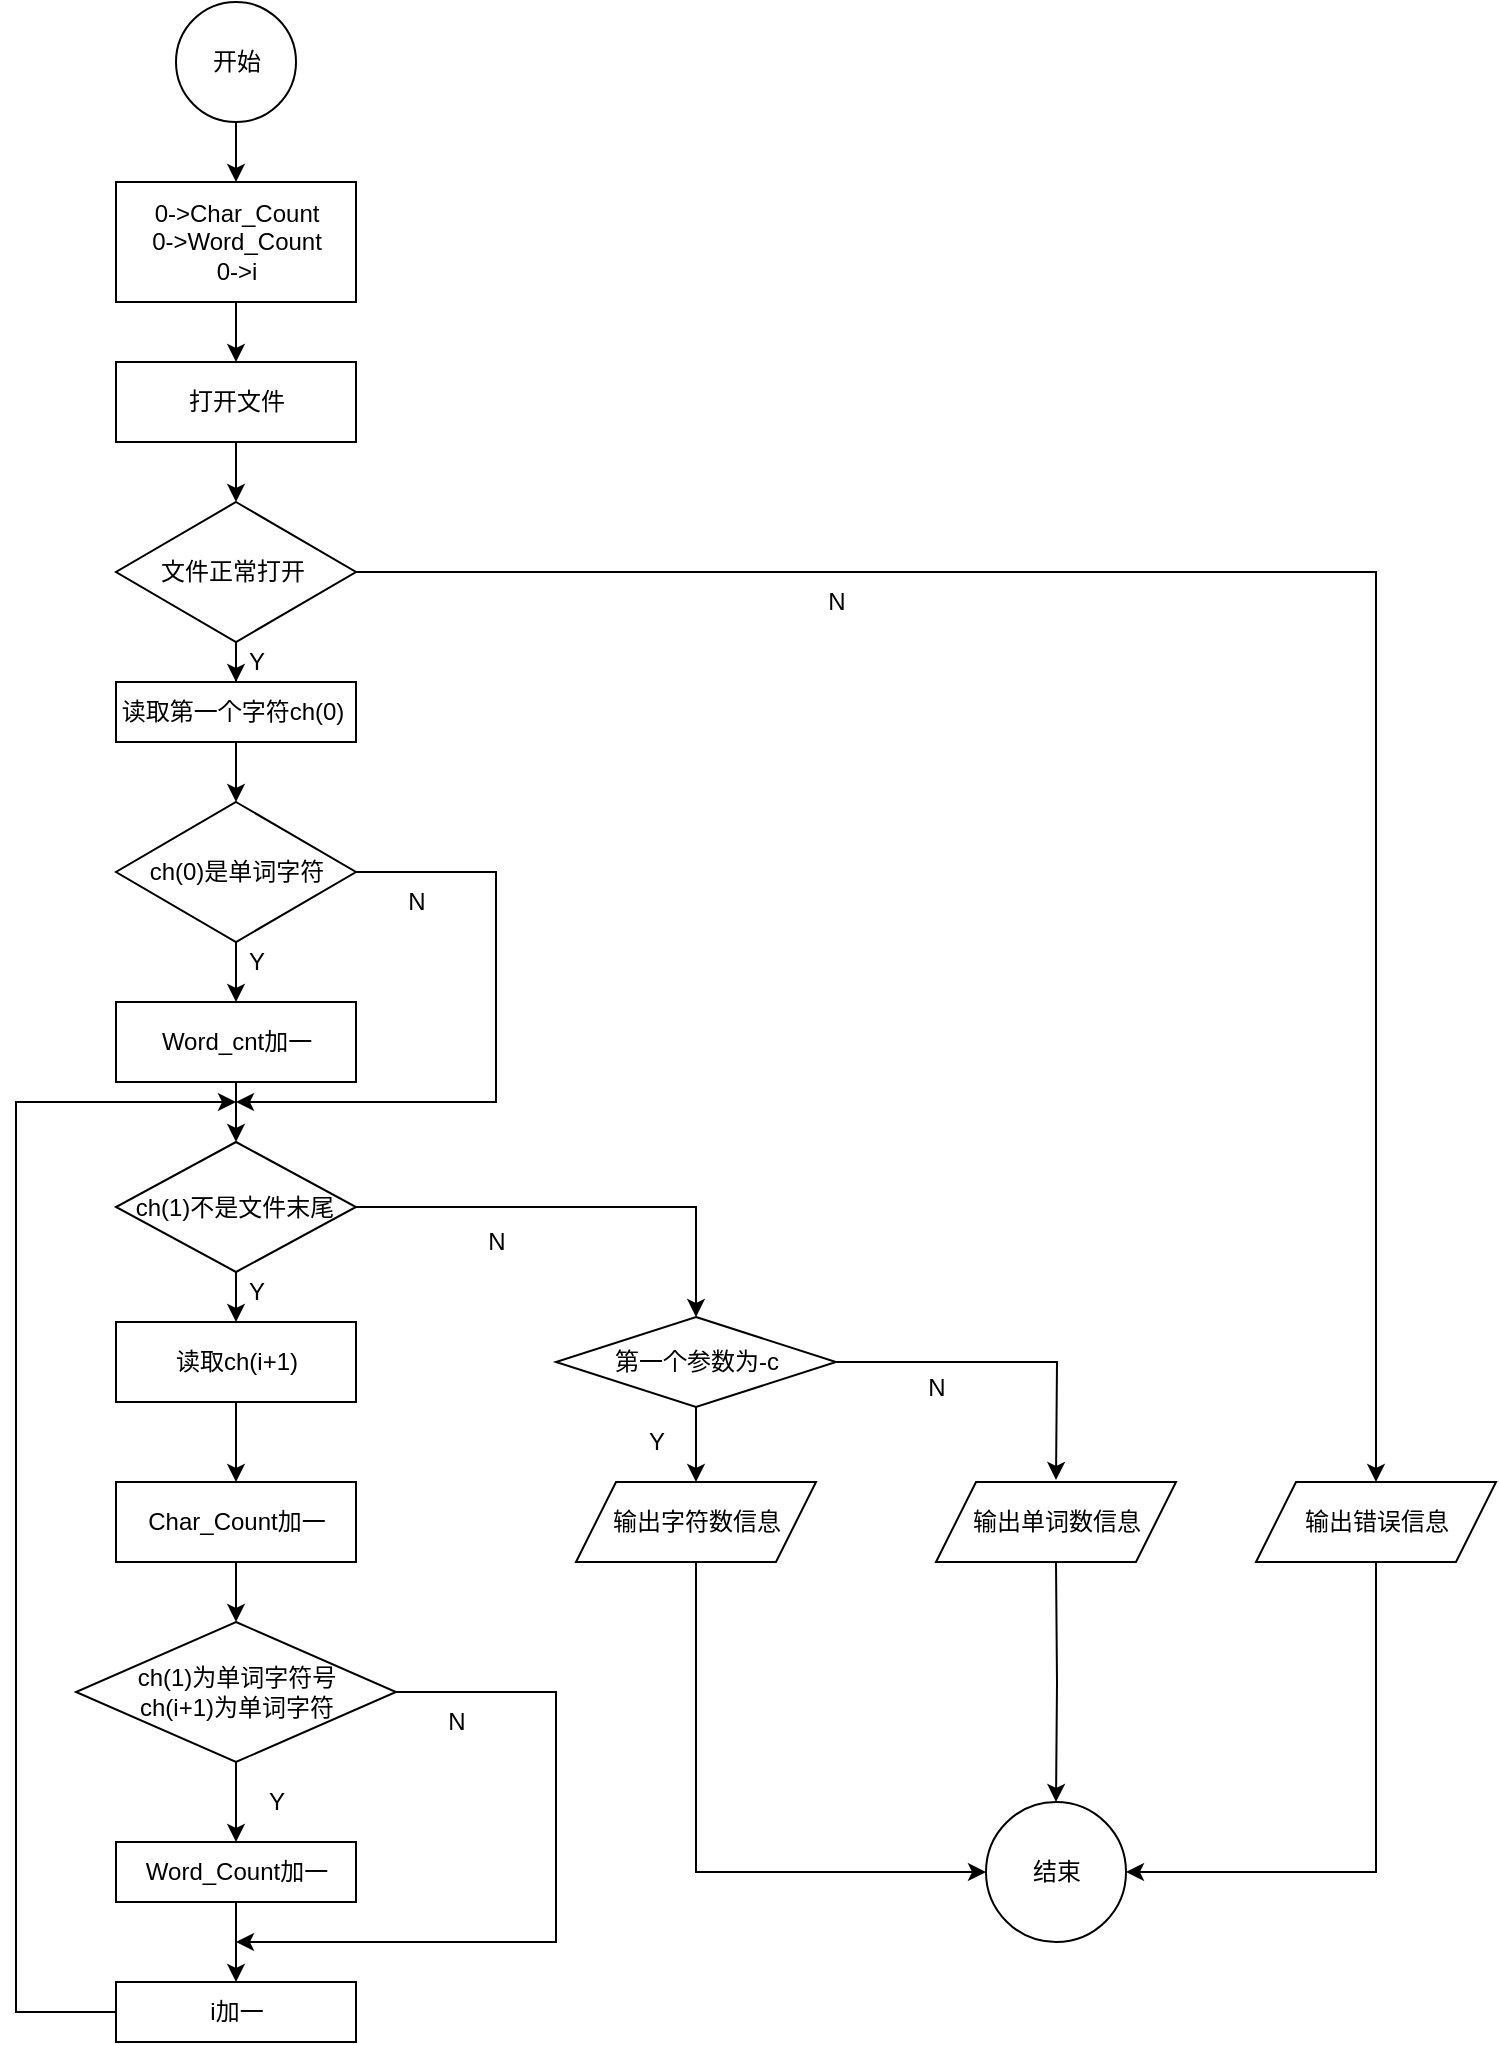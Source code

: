 <mxfile version="14.1.1" type="github">
  <diagram id="C5RBs43oDa-KdzZeNtuy" name="Page-1">
    <mxGraphModel dx="1730" dy="967" grid="1" gridSize="10" guides="1" tooltips="1" connect="1" arrows="1" fold="1" page="1" pageScale="1" pageWidth="827" pageHeight="1169" math="0" shadow="0">
      <root>
        <mxCell id="WIyWlLk6GJQsqaUBKTNV-0" />
        <mxCell id="WIyWlLk6GJQsqaUBKTNV-1" parent="WIyWlLk6GJQsqaUBKTNV-0" />
        <mxCell id="rh0tbwxw4eZGFIIcO_TE-48" value="" style="edgeStyle=orthogonalEdgeStyle;rounded=0;orthogonalLoop=1;jettySize=auto;html=1;" edge="1" parent="WIyWlLk6GJQsqaUBKTNV-1" source="rh0tbwxw4eZGFIIcO_TE-0" target="rh0tbwxw4eZGFIIcO_TE-36">
          <mxGeometry relative="1" as="geometry" />
        </mxCell>
        <object label="" 开始="" id="rh0tbwxw4eZGFIIcO_TE-0">
          <mxCell style="ellipse;whiteSpace=wrap;html=1;aspect=fixed;labelBackgroundColor=none;labelBorderColor=none;" vertex="1" parent="WIyWlLk6GJQsqaUBKTNV-1">
            <mxGeometry x="130" y="10" width="60" height="60" as="geometry" />
          </mxCell>
        </object>
        <mxCell id="rh0tbwxw4eZGFIIcO_TE-2" value="开始" style="text;html=1;align=center;verticalAlign=middle;resizable=0;points=[];autosize=1;" vertex="1" parent="WIyWlLk6GJQsqaUBKTNV-1">
          <mxGeometry x="140" y="30" width="40" height="20" as="geometry" />
        </mxCell>
        <mxCell id="rh0tbwxw4eZGFIIcO_TE-36" value="" style="rounded=0;whiteSpace=wrap;html=1;labelBackgroundColor=none;" vertex="1" parent="WIyWlLk6GJQsqaUBKTNV-1">
          <mxGeometry x="100" y="100" width="120" height="60" as="geometry" />
        </mxCell>
        <mxCell id="rh0tbwxw4eZGFIIcO_TE-37" value="0-&amp;gt;Char_Count&lt;br&gt;0-&amp;gt;Word_Count&lt;br&gt;0-&amp;gt;i" style="text;html=1;align=center;verticalAlign=middle;resizable=0;points=[];autosize=1;" vertex="1" parent="WIyWlLk6GJQsqaUBKTNV-1">
          <mxGeometry x="110" y="105" width="100" height="50" as="geometry" />
        </mxCell>
        <mxCell id="rh0tbwxw4eZGFIIcO_TE-51" value="" style="edgeStyle=orthogonalEdgeStyle;rounded=0;orthogonalLoop=1;jettySize=auto;html=1;" edge="1" parent="WIyWlLk6GJQsqaUBKTNV-1" source="rh0tbwxw4eZGFIIcO_TE-39" target="rh0tbwxw4eZGFIIcO_TE-50">
          <mxGeometry relative="1" as="geometry" />
        </mxCell>
        <mxCell id="rh0tbwxw4eZGFIIcO_TE-87" style="edgeStyle=orthogonalEdgeStyle;rounded=0;orthogonalLoop=1;jettySize=auto;html=1;entryX=0.5;entryY=0;entryDx=0;entryDy=0;" edge="1" parent="WIyWlLk6GJQsqaUBKTNV-1" source="rh0tbwxw4eZGFIIcO_TE-39" target="rh0tbwxw4eZGFIIcO_TE-79">
          <mxGeometry relative="1" as="geometry">
            <mxPoint x="730" y="740" as="targetPoint" />
          </mxGeometry>
        </mxCell>
        <mxCell id="rh0tbwxw4eZGFIIcO_TE-39" value="" style="rhombus;whiteSpace=wrap;html=1;labelBackgroundColor=none;" vertex="1" parent="WIyWlLk6GJQsqaUBKTNV-1">
          <mxGeometry x="100" y="260" width="120" height="70" as="geometry" />
        </mxCell>
        <mxCell id="rh0tbwxw4eZGFIIcO_TE-49" value="" style="edgeStyle=orthogonalEdgeStyle;rounded=0;orthogonalLoop=1;jettySize=auto;html=1;" edge="1" parent="WIyWlLk6GJQsqaUBKTNV-1" source="rh0tbwxw4eZGFIIcO_TE-40" target="rh0tbwxw4eZGFIIcO_TE-39">
          <mxGeometry relative="1" as="geometry" />
        </mxCell>
        <mxCell id="rh0tbwxw4eZGFIIcO_TE-40" value="" style="rounded=0;whiteSpace=wrap;html=1;labelBackgroundColor=none;" vertex="1" parent="WIyWlLk6GJQsqaUBKTNV-1">
          <mxGeometry x="100" y="190" width="120" height="40" as="geometry" />
        </mxCell>
        <mxCell id="rh0tbwxw4eZGFIIcO_TE-41" value="打开文件" style="text;html=1;align=center;verticalAlign=middle;resizable=0;points=[];autosize=1;" vertex="1" parent="WIyWlLk6GJQsqaUBKTNV-1">
          <mxGeometry x="130" y="200" width="60" height="20" as="geometry" />
        </mxCell>
        <mxCell id="rh0tbwxw4eZGFIIcO_TE-46" value="" style="endArrow=classic;html=1;exitX=0.5;exitY=1;exitDx=0;exitDy=0;entryX=0.5;entryY=0;entryDx=0;entryDy=0;" edge="1" parent="WIyWlLk6GJQsqaUBKTNV-1" source="rh0tbwxw4eZGFIIcO_TE-36" target="rh0tbwxw4eZGFIIcO_TE-40">
          <mxGeometry width="50" height="50" relative="1" as="geometry">
            <mxPoint x="390" y="230" as="sourcePoint" />
            <mxPoint x="440" y="180" as="targetPoint" />
          </mxGeometry>
        </mxCell>
        <mxCell id="rh0tbwxw4eZGFIIcO_TE-53" value="" style="edgeStyle=orthogonalEdgeStyle;rounded=0;orthogonalLoop=1;jettySize=auto;html=1;" edge="1" parent="WIyWlLk6GJQsqaUBKTNV-1" source="rh0tbwxw4eZGFIIcO_TE-50" target="rh0tbwxw4eZGFIIcO_TE-52">
          <mxGeometry relative="1" as="geometry" />
        </mxCell>
        <mxCell id="rh0tbwxw4eZGFIIcO_TE-50" value="" style="rounded=0;whiteSpace=wrap;html=1;labelBackgroundColor=none;" vertex="1" parent="WIyWlLk6GJQsqaUBKTNV-1">
          <mxGeometry x="100" y="350" width="120" height="30" as="geometry" />
        </mxCell>
        <mxCell id="rh0tbwxw4eZGFIIcO_TE-55" value="" style="edgeStyle=orthogonalEdgeStyle;rounded=0;orthogonalLoop=1;jettySize=auto;html=1;" edge="1" parent="WIyWlLk6GJQsqaUBKTNV-1" source="rh0tbwxw4eZGFIIcO_TE-52" target="rh0tbwxw4eZGFIIcO_TE-54">
          <mxGeometry relative="1" as="geometry" />
        </mxCell>
        <mxCell id="rh0tbwxw4eZGFIIcO_TE-111" style="edgeStyle=orthogonalEdgeStyle;rounded=0;orthogonalLoop=1;jettySize=auto;html=1;" edge="1" parent="WIyWlLk6GJQsqaUBKTNV-1" source="rh0tbwxw4eZGFIIcO_TE-52">
          <mxGeometry relative="1" as="geometry">
            <mxPoint x="160" y="560" as="targetPoint" />
            <Array as="points">
              <mxPoint x="290" y="445" />
              <mxPoint x="290" y="560" />
              <mxPoint x="230" y="560" />
            </Array>
          </mxGeometry>
        </mxCell>
        <mxCell id="rh0tbwxw4eZGFIIcO_TE-52" value="" style="rhombus;whiteSpace=wrap;html=1;labelBackgroundColor=none;" vertex="1" parent="WIyWlLk6GJQsqaUBKTNV-1">
          <mxGeometry x="100" y="410" width="120" height="70" as="geometry" />
        </mxCell>
        <mxCell id="rh0tbwxw4eZGFIIcO_TE-63" value="" style="edgeStyle=orthogonalEdgeStyle;rounded=0;orthogonalLoop=1;jettySize=auto;html=1;" edge="1" parent="WIyWlLk6GJQsqaUBKTNV-1" source="rh0tbwxw4eZGFIIcO_TE-54" target="rh0tbwxw4eZGFIIcO_TE-62">
          <mxGeometry relative="1" as="geometry" />
        </mxCell>
        <mxCell id="rh0tbwxw4eZGFIIcO_TE-54" value="" style="rounded=0;whiteSpace=wrap;html=1;labelBackgroundColor=none;" vertex="1" parent="WIyWlLk6GJQsqaUBKTNV-1">
          <mxGeometry x="100" y="510" width="120" height="40" as="geometry" />
        </mxCell>
        <mxCell id="rh0tbwxw4eZGFIIcO_TE-56" value="文件正常打开" style="text;html=1;align=center;verticalAlign=middle;resizable=0;points=[];autosize=1;" vertex="1" parent="WIyWlLk6GJQsqaUBKTNV-1">
          <mxGeometry x="113" y="285" width="90" height="20" as="geometry" />
        </mxCell>
        <mxCell id="rh0tbwxw4eZGFIIcO_TE-57" value="读取第一个字符ch(0)" style="text;html=1;align=center;verticalAlign=middle;resizable=0;points=[];autosize=1;" vertex="1" parent="WIyWlLk6GJQsqaUBKTNV-1">
          <mxGeometry x="93" y="355" width="130" height="20" as="geometry" />
        </mxCell>
        <mxCell id="rh0tbwxw4eZGFIIcO_TE-58" value="ch(0)是单词字符" style="text;html=1;align=center;verticalAlign=middle;resizable=0;points=[];autosize=1;" vertex="1" parent="WIyWlLk6GJQsqaUBKTNV-1">
          <mxGeometry x="110" y="435" width="100" height="20" as="geometry" />
        </mxCell>
        <mxCell id="rh0tbwxw4eZGFIIcO_TE-59" value="Y" style="text;html=1;align=center;verticalAlign=middle;resizable=0;points=[];autosize=1;" vertex="1" parent="WIyWlLk6GJQsqaUBKTNV-1">
          <mxGeometry x="160" y="330" width="20" height="20" as="geometry" />
        </mxCell>
        <mxCell id="rh0tbwxw4eZGFIIcO_TE-60" value="Y" style="text;html=1;align=center;verticalAlign=middle;resizable=0;points=[];autosize=1;" vertex="1" parent="WIyWlLk6GJQsqaUBKTNV-1">
          <mxGeometry x="160" y="480" width="20" height="20" as="geometry" />
        </mxCell>
        <mxCell id="rh0tbwxw4eZGFIIcO_TE-61" value="Word_cnt加一" style="text;html=1;align=center;verticalAlign=middle;resizable=0;points=[];autosize=1;" vertex="1" parent="WIyWlLk6GJQsqaUBKTNV-1">
          <mxGeometry x="115" y="520" width="90" height="20" as="geometry" />
        </mxCell>
        <mxCell id="rh0tbwxw4eZGFIIcO_TE-68" style="edgeStyle=orthogonalEdgeStyle;rounded=0;orthogonalLoop=1;jettySize=auto;html=1;entryX=0.5;entryY=0;entryDx=0;entryDy=0;" edge="1" parent="WIyWlLk6GJQsqaUBKTNV-1" source="rh0tbwxw4eZGFIIcO_TE-62" target="rh0tbwxw4eZGFIIcO_TE-65">
          <mxGeometry relative="1" as="geometry" />
        </mxCell>
        <mxCell id="rh0tbwxw4eZGFIIcO_TE-74" style="edgeStyle=orthogonalEdgeStyle;rounded=0;orthogonalLoop=1;jettySize=auto;html=1;entryX=0.5;entryY=0;entryDx=0;entryDy=0;" edge="1" parent="WIyWlLk6GJQsqaUBKTNV-1" source="rh0tbwxw4eZGFIIcO_TE-62" target="rh0tbwxw4eZGFIIcO_TE-73">
          <mxGeometry relative="1" as="geometry" />
        </mxCell>
        <mxCell id="rh0tbwxw4eZGFIIcO_TE-62" value="" style="rhombus;whiteSpace=wrap;html=1;labelBackgroundColor=none;" vertex="1" parent="WIyWlLk6GJQsqaUBKTNV-1">
          <mxGeometry x="100" y="580" width="120" height="65" as="geometry" />
        </mxCell>
        <mxCell id="rh0tbwxw4eZGFIIcO_TE-64" value="ch(1)不是文件末尾" style="text;html=1;align=center;verticalAlign=middle;resizable=0;points=[];autosize=1;" vertex="1" parent="WIyWlLk6GJQsqaUBKTNV-1">
          <mxGeometry x="104" y="602.5" width="110" height="20" as="geometry" />
        </mxCell>
        <mxCell id="rh0tbwxw4eZGFIIcO_TE-69" value="" style="edgeStyle=orthogonalEdgeStyle;rounded=0;orthogonalLoop=1;jettySize=auto;html=1;" edge="1" parent="WIyWlLk6GJQsqaUBKTNV-1" source="rh0tbwxw4eZGFIIcO_TE-65" target="rh0tbwxw4eZGFIIcO_TE-66">
          <mxGeometry relative="1" as="geometry" />
        </mxCell>
        <mxCell id="rh0tbwxw4eZGFIIcO_TE-65" value="" style="rounded=0;whiteSpace=wrap;html=1;labelBackgroundColor=none;" vertex="1" parent="WIyWlLk6GJQsqaUBKTNV-1">
          <mxGeometry x="100" y="670" width="120" height="40" as="geometry" />
        </mxCell>
        <mxCell id="rh0tbwxw4eZGFIIcO_TE-98" value="" style="edgeStyle=orthogonalEdgeStyle;rounded=0;orthogonalLoop=1;jettySize=auto;html=1;" edge="1" parent="WIyWlLk6GJQsqaUBKTNV-1" source="rh0tbwxw4eZGFIIcO_TE-66" target="rh0tbwxw4eZGFIIcO_TE-95">
          <mxGeometry relative="1" as="geometry" />
        </mxCell>
        <mxCell id="rh0tbwxw4eZGFIIcO_TE-66" value="" style="rounded=0;whiteSpace=wrap;html=1;labelBackgroundColor=none;" vertex="1" parent="WIyWlLk6GJQsqaUBKTNV-1">
          <mxGeometry x="100" y="750" width="120" height="40" as="geometry" />
        </mxCell>
        <mxCell id="rh0tbwxw4eZGFIIcO_TE-70" value="Y" style="text;html=1;align=center;verticalAlign=middle;resizable=0;points=[];autosize=1;" vertex="1" parent="WIyWlLk6GJQsqaUBKTNV-1">
          <mxGeometry x="160" y="645" width="20" height="20" as="geometry" />
        </mxCell>
        <mxCell id="rh0tbwxw4eZGFIIcO_TE-71" value="读取ch(i+1)" style="text;html=1;align=center;verticalAlign=middle;resizable=0;points=[];autosize=1;" vertex="1" parent="WIyWlLk6GJQsqaUBKTNV-1">
          <mxGeometry x="120" y="680" width="80" height="20" as="geometry" />
        </mxCell>
        <mxCell id="rh0tbwxw4eZGFIIcO_TE-72" value="Char_Count加一" style="text;html=1;align=center;verticalAlign=middle;resizable=0;points=[];autosize=1;" vertex="1" parent="WIyWlLk6GJQsqaUBKTNV-1">
          <mxGeometry x="110" y="760" width="100" height="20" as="geometry" />
        </mxCell>
        <mxCell id="rh0tbwxw4eZGFIIcO_TE-77" value="" style="edgeStyle=orthogonalEdgeStyle;rounded=0;orthogonalLoop=1;jettySize=auto;html=1;" edge="1" parent="WIyWlLk6GJQsqaUBKTNV-1" source="rh0tbwxw4eZGFIIcO_TE-73" target="rh0tbwxw4eZGFIIcO_TE-76">
          <mxGeometry relative="1" as="geometry" />
        </mxCell>
        <mxCell id="rh0tbwxw4eZGFIIcO_TE-84" style="edgeStyle=orthogonalEdgeStyle;rounded=0;orthogonalLoop=1;jettySize=auto;html=1;" edge="1" parent="WIyWlLk6GJQsqaUBKTNV-1" source="rh0tbwxw4eZGFIIcO_TE-73">
          <mxGeometry relative="1" as="geometry">
            <mxPoint x="570" y="749" as="targetPoint" />
          </mxGeometry>
        </mxCell>
        <mxCell id="rh0tbwxw4eZGFIIcO_TE-73" value="" style="rhombus;whiteSpace=wrap;html=1;labelBackgroundColor=none;" vertex="1" parent="WIyWlLk6GJQsqaUBKTNV-1">
          <mxGeometry x="320" y="667.5" width="140" height="45" as="geometry" />
        </mxCell>
        <mxCell id="rh0tbwxw4eZGFIIcO_TE-75" value="N" style="text;html=1;align=center;verticalAlign=middle;resizable=0;points=[];autosize=1;" vertex="1" parent="WIyWlLk6GJQsqaUBKTNV-1">
          <mxGeometry x="280" y="620" width="20" height="20" as="geometry" />
        </mxCell>
        <mxCell id="rh0tbwxw4eZGFIIcO_TE-92" style="edgeStyle=orthogonalEdgeStyle;rounded=0;orthogonalLoop=1;jettySize=auto;html=1;entryX=0;entryY=0.5;entryDx=0;entryDy=0;exitX=0.5;exitY=1;exitDx=0;exitDy=0;" edge="1" parent="WIyWlLk6GJQsqaUBKTNV-1" source="rh0tbwxw4eZGFIIcO_TE-76" target="rh0tbwxw4eZGFIIcO_TE-89">
          <mxGeometry relative="1" as="geometry" />
        </mxCell>
        <mxCell id="rh0tbwxw4eZGFIIcO_TE-76" value="" style="shape=parallelogram;perimeter=parallelogramPerimeter;whiteSpace=wrap;html=1;fixedSize=1;labelBackgroundColor=none;" vertex="1" parent="WIyWlLk6GJQsqaUBKTNV-1">
          <mxGeometry x="330" y="750" width="120" height="40" as="geometry" />
        </mxCell>
        <mxCell id="rh0tbwxw4eZGFIIcO_TE-78" value="" style="shape=parallelogram;perimeter=parallelogramPerimeter;whiteSpace=wrap;html=1;fixedSize=1;labelBackgroundColor=none;" vertex="1" parent="WIyWlLk6GJQsqaUBKTNV-1">
          <mxGeometry x="510" y="750" width="120" height="40" as="geometry" />
        </mxCell>
        <mxCell id="rh0tbwxw4eZGFIIcO_TE-93" style="edgeStyle=orthogonalEdgeStyle;rounded=0;orthogonalLoop=1;jettySize=auto;html=1;entryX=1;entryY=0.5;entryDx=0;entryDy=0;exitX=0.5;exitY=1;exitDx=0;exitDy=0;" edge="1" parent="WIyWlLk6GJQsqaUBKTNV-1" source="rh0tbwxw4eZGFIIcO_TE-79" target="rh0tbwxw4eZGFIIcO_TE-89">
          <mxGeometry relative="1" as="geometry" />
        </mxCell>
        <mxCell id="rh0tbwxw4eZGFIIcO_TE-79" value="" style="shape=parallelogram;perimeter=parallelogramPerimeter;whiteSpace=wrap;html=1;fixedSize=1;labelBackgroundColor=none;" vertex="1" parent="WIyWlLk6GJQsqaUBKTNV-1">
          <mxGeometry x="670" y="750" width="120" height="40" as="geometry" />
        </mxCell>
        <mxCell id="rh0tbwxw4eZGFIIcO_TE-80" value="输出字符数信息" style="text;html=1;align=center;verticalAlign=middle;resizable=0;points=[];autosize=1;" vertex="1" parent="WIyWlLk6GJQsqaUBKTNV-1">
          <mxGeometry x="340" y="760" width="100" height="20" as="geometry" />
        </mxCell>
        <mxCell id="rh0tbwxw4eZGFIIcO_TE-90" style="edgeStyle=orthogonalEdgeStyle;rounded=0;orthogonalLoop=1;jettySize=auto;html=1;entryX=0.5;entryY=0;entryDx=0;entryDy=0;" edge="1" parent="WIyWlLk6GJQsqaUBKTNV-1" target="rh0tbwxw4eZGFIIcO_TE-89">
          <mxGeometry relative="1" as="geometry">
            <mxPoint x="570" y="790" as="sourcePoint" />
          </mxGeometry>
        </mxCell>
        <mxCell id="rh0tbwxw4eZGFIIcO_TE-81" value="输出单词数信息" style="text;html=1;align=center;verticalAlign=middle;resizable=0;points=[];autosize=1;" vertex="1" parent="WIyWlLk6GJQsqaUBKTNV-1">
          <mxGeometry x="520" y="760" width="100" height="20" as="geometry" />
        </mxCell>
        <mxCell id="rh0tbwxw4eZGFIIcO_TE-82" value="输出错误信息" style="text;html=1;align=center;verticalAlign=middle;resizable=0;points=[];autosize=1;" vertex="1" parent="WIyWlLk6GJQsqaUBKTNV-1">
          <mxGeometry x="685" y="760" width="90" height="20" as="geometry" />
        </mxCell>
        <mxCell id="rh0tbwxw4eZGFIIcO_TE-83" value="第一个参数为-c" style="text;html=1;align=center;verticalAlign=middle;resizable=0;points=[];autosize=1;" vertex="1" parent="WIyWlLk6GJQsqaUBKTNV-1">
          <mxGeometry x="340" y="680" width="100" height="20" as="geometry" />
        </mxCell>
        <mxCell id="rh0tbwxw4eZGFIIcO_TE-85" value="Y" style="text;html=1;align=center;verticalAlign=middle;resizable=0;points=[];autosize=1;" vertex="1" parent="WIyWlLk6GJQsqaUBKTNV-1">
          <mxGeometry x="360" y="720" width="20" height="20" as="geometry" />
        </mxCell>
        <mxCell id="rh0tbwxw4eZGFIIcO_TE-86" value="N" style="text;html=1;align=center;verticalAlign=middle;resizable=0;points=[];autosize=1;" vertex="1" parent="WIyWlLk6GJQsqaUBKTNV-1">
          <mxGeometry x="500" y="692.5" width="20" height="20" as="geometry" />
        </mxCell>
        <mxCell id="rh0tbwxw4eZGFIIcO_TE-88" value="N" style="text;html=1;align=center;verticalAlign=middle;resizable=0;points=[];autosize=1;" vertex="1" parent="WIyWlLk6GJQsqaUBKTNV-1">
          <mxGeometry x="450" y="300" width="20" height="20" as="geometry" />
        </mxCell>
        <mxCell id="rh0tbwxw4eZGFIIcO_TE-89" value="" style="ellipse;whiteSpace=wrap;html=1;aspect=fixed;labelBackgroundColor=none;" vertex="1" parent="WIyWlLk6GJQsqaUBKTNV-1">
          <mxGeometry x="535" y="910" width="70" height="70" as="geometry" />
        </mxCell>
        <mxCell id="rh0tbwxw4eZGFIIcO_TE-94" value="结束" style="text;html=1;align=center;verticalAlign=middle;resizable=0;points=[];autosize=1;" vertex="1" parent="WIyWlLk6GJQsqaUBKTNV-1">
          <mxGeometry x="550" y="935" width="40" height="20" as="geometry" />
        </mxCell>
        <mxCell id="rh0tbwxw4eZGFIIcO_TE-100" value="" style="edgeStyle=orthogonalEdgeStyle;rounded=0;orthogonalLoop=1;jettySize=auto;html=1;" edge="1" parent="WIyWlLk6GJQsqaUBKTNV-1" source="rh0tbwxw4eZGFIIcO_TE-95" target="rh0tbwxw4eZGFIIcO_TE-99">
          <mxGeometry relative="1" as="geometry" />
        </mxCell>
        <mxCell id="rh0tbwxw4eZGFIIcO_TE-104" style="edgeStyle=orthogonalEdgeStyle;rounded=0;orthogonalLoop=1;jettySize=auto;html=1;" edge="1" parent="WIyWlLk6GJQsqaUBKTNV-1" source="rh0tbwxw4eZGFIIcO_TE-95">
          <mxGeometry relative="1" as="geometry">
            <mxPoint x="160" y="980" as="targetPoint" />
            <Array as="points">
              <mxPoint x="320" y="855" />
              <mxPoint x="320" y="980" />
            </Array>
          </mxGeometry>
        </mxCell>
        <mxCell id="rh0tbwxw4eZGFIIcO_TE-95" value="" style="rhombus;whiteSpace=wrap;html=1;labelBackgroundColor=none;" vertex="1" parent="WIyWlLk6GJQsqaUBKTNV-1">
          <mxGeometry x="80" y="820" width="160" height="70" as="geometry" />
        </mxCell>
        <mxCell id="rh0tbwxw4eZGFIIcO_TE-102" value="" style="edgeStyle=orthogonalEdgeStyle;rounded=0;orthogonalLoop=1;jettySize=auto;html=1;" edge="1" parent="WIyWlLk6GJQsqaUBKTNV-1" source="rh0tbwxw4eZGFIIcO_TE-99" target="rh0tbwxw4eZGFIIcO_TE-101">
          <mxGeometry relative="1" as="geometry" />
        </mxCell>
        <mxCell id="rh0tbwxw4eZGFIIcO_TE-99" value="" style="rounded=0;whiteSpace=wrap;html=1;labelBackgroundColor=none;" vertex="1" parent="WIyWlLk6GJQsqaUBKTNV-1">
          <mxGeometry x="100" y="930" width="120" height="30" as="geometry" />
        </mxCell>
        <mxCell id="rh0tbwxw4eZGFIIcO_TE-113" style="edgeStyle=orthogonalEdgeStyle;rounded=0;orthogonalLoop=1;jettySize=auto;html=1;" edge="1" parent="WIyWlLk6GJQsqaUBKTNV-1" source="rh0tbwxw4eZGFIIcO_TE-101">
          <mxGeometry relative="1" as="geometry">
            <mxPoint x="160" y="560" as="targetPoint" />
            <Array as="points">
              <mxPoint x="50" y="1015" />
              <mxPoint x="50" y="560" />
            </Array>
          </mxGeometry>
        </mxCell>
        <mxCell id="rh0tbwxw4eZGFIIcO_TE-101" value="" style="rounded=0;whiteSpace=wrap;html=1;labelBackgroundColor=none;" vertex="1" parent="WIyWlLk6GJQsqaUBKTNV-1">
          <mxGeometry x="100" y="1000" width="120" height="30" as="geometry" />
        </mxCell>
        <mxCell id="rh0tbwxw4eZGFIIcO_TE-103" value="ch(1)为单词字符号&lt;br&gt;ch(i+1)为单词字符" style="text;html=1;align=center;verticalAlign=middle;resizable=0;points=[];autosize=1;" vertex="1" parent="WIyWlLk6GJQsqaUBKTNV-1">
          <mxGeometry x="105" y="840" width="110" height="30" as="geometry" />
        </mxCell>
        <mxCell id="rh0tbwxw4eZGFIIcO_TE-105" value="N" style="text;html=1;align=center;verticalAlign=middle;resizable=0;points=[];autosize=1;" vertex="1" parent="WIyWlLk6GJQsqaUBKTNV-1">
          <mxGeometry x="260" y="860" width="20" height="20" as="geometry" />
        </mxCell>
        <mxCell id="rh0tbwxw4eZGFIIcO_TE-106" value="Y" style="text;html=1;align=center;verticalAlign=middle;resizable=0;points=[];autosize=1;" vertex="1" parent="WIyWlLk6GJQsqaUBKTNV-1">
          <mxGeometry x="170" y="900" width="20" height="20" as="geometry" />
        </mxCell>
        <mxCell id="rh0tbwxw4eZGFIIcO_TE-107" value="Word_Count加一" style="text;html=1;align=center;verticalAlign=middle;resizable=0;points=[];autosize=1;" vertex="1" parent="WIyWlLk6GJQsqaUBKTNV-1">
          <mxGeometry x="105" y="935" width="110" height="20" as="geometry" />
        </mxCell>
        <mxCell id="rh0tbwxw4eZGFIIcO_TE-109" value="i加一" style="text;html=1;align=center;verticalAlign=middle;resizable=0;points=[];autosize=1;" vertex="1" parent="WIyWlLk6GJQsqaUBKTNV-1">
          <mxGeometry x="140" y="1005" width="40" height="20" as="geometry" />
        </mxCell>
        <mxCell id="rh0tbwxw4eZGFIIcO_TE-112" value="N" style="text;html=1;align=center;verticalAlign=middle;resizable=0;points=[];autosize=1;" vertex="1" parent="WIyWlLk6GJQsqaUBKTNV-1">
          <mxGeometry x="240" y="450" width="20" height="20" as="geometry" />
        </mxCell>
      </root>
    </mxGraphModel>
  </diagram>
</mxfile>

